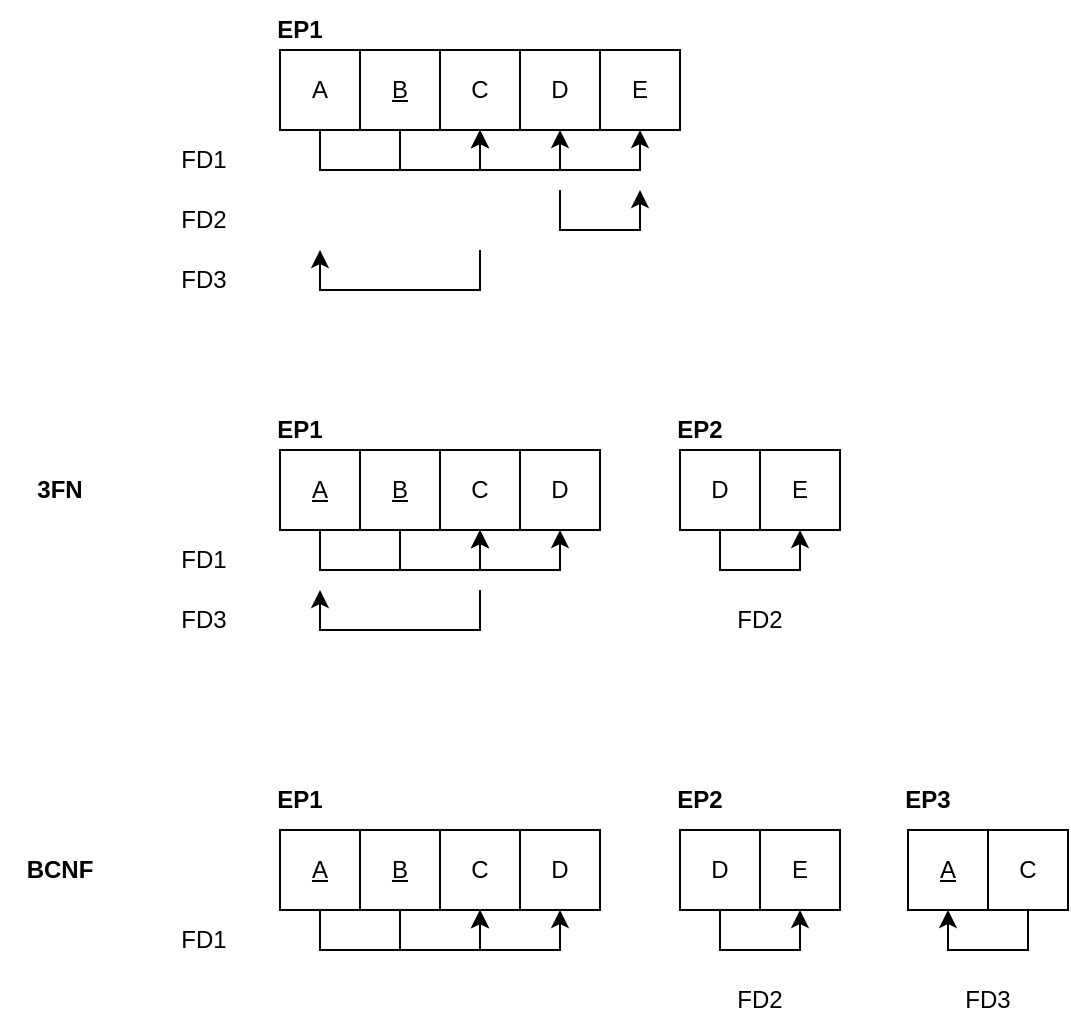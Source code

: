 <mxfile version="21.1.2" type="device">
  <diagram name="Page-1" id="RLY62JNfli0kCJG0wBf4">
    <mxGraphModel dx="1478" dy="826" grid="1" gridSize="10" guides="1" tooltips="1" connect="1" arrows="1" fold="1" page="1" pageScale="1" pageWidth="827" pageHeight="1169" math="0" shadow="0">
      <root>
        <mxCell id="0" />
        <mxCell id="1" parent="0" />
        <mxCell id="gDdGJmrrOVjuySJACGnp-16" style="edgeStyle=orthogonalEdgeStyle;rounded=0;orthogonalLoop=1;jettySize=auto;html=1;exitX=0.5;exitY=1;exitDx=0;exitDy=0;entryX=0.5;entryY=1;entryDx=0;entryDy=0;" edge="1" parent="1" source="gDdGJmrrOVjuySJACGnp-1" target="gDdGJmrrOVjuySJACGnp-3">
          <mxGeometry relative="1" as="geometry" />
        </mxCell>
        <mxCell id="gDdGJmrrOVjuySJACGnp-17" style="edgeStyle=orthogonalEdgeStyle;rounded=0;orthogonalLoop=1;jettySize=auto;html=1;exitX=0.5;exitY=1;exitDx=0;exitDy=0;entryX=0.5;entryY=1;entryDx=0;entryDy=0;" edge="1" parent="1" source="gDdGJmrrOVjuySJACGnp-1" target="gDdGJmrrOVjuySJACGnp-4">
          <mxGeometry relative="1" as="geometry" />
        </mxCell>
        <mxCell id="gDdGJmrrOVjuySJACGnp-18" style="edgeStyle=orthogonalEdgeStyle;rounded=0;orthogonalLoop=1;jettySize=auto;html=1;exitX=0.5;exitY=1;exitDx=0;exitDy=0;entryX=0.5;entryY=1;entryDx=0;entryDy=0;" edge="1" parent="1" source="gDdGJmrrOVjuySJACGnp-1" target="gDdGJmrrOVjuySJACGnp-5">
          <mxGeometry relative="1" as="geometry" />
        </mxCell>
        <mxCell id="gDdGJmrrOVjuySJACGnp-1" value="A" style="rounded=0;whiteSpace=wrap;html=1;" vertex="1" parent="1">
          <mxGeometry x="120" y="200" width="40" height="40" as="geometry" />
        </mxCell>
        <mxCell id="gDdGJmrrOVjuySJACGnp-19" style="edgeStyle=orthogonalEdgeStyle;rounded=0;orthogonalLoop=1;jettySize=auto;html=1;exitX=0.5;exitY=1;exitDx=0;exitDy=0;entryX=0.5;entryY=1;entryDx=0;entryDy=0;" edge="1" parent="1" source="gDdGJmrrOVjuySJACGnp-2" target="gDdGJmrrOVjuySJACGnp-3">
          <mxGeometry relative="1" as="geometry" />
        </mxCell>
        <mxCell id="gDdGJmrrOVjuySJACGnp-2" value="&lt;u&gt;B&lt;/u&gt;" style="rounded=0;whiteSpace=wrap;html=1;" vertex="1" parent="1">
          <mxGeometry x="160" y="200" width="40" height="40" as="geometry" />
        </mxCell>
        <mxCell id="gDdGJmrrOVjuySJACGnp-23" style="edgeStyle=orthogonalEdgeStyle;rounded=0;orthogonalLoop=1;jettySize=auto;html=1;" edge="1" parent="1">
          <mxGeometry relative="1" as="geometry">
            <mxPoint x="220" y="300" as="sourcePoint" />
            <mxPoint x="140" y="300" as="targetPoint" />
            <Array as="points">
              <mxPoint x="220" y="320" />
              <mxPoint x="140" y="320" />
            </Array>
          </mxGeometry>
        </mxCell>
        <mxCell id="gDdGJmrrOVjuySJACGnp-3" value="C" style="rounded=0;whiteSpace=wrap;html=1;" vertex="1" parent="1">
          <mxGeometry x="200" y="200" width="40" height="40" as="geometry" />
        </mxCell>
        <mxCell id="gDdGJmrrOVjuySJACGnp-22" style="edgeStyle=orthogonalEdgeStyle;rounded=0;orthogonalLoop=1;jettySize=auto;html=1;" edge="1" parent="1">
          <mxGeometry relative="1" as="geometry">
            <mxPoint x="260" y="270" as="sourcePoint" />
            <mxPoint x="300" y="270" as="targetPoint" />
            <Array as="points">
              <mxPoint x="260" y="290" />
              <mxPoint x="300" y="290" />
            </Array>
          </mxGeometry>
        </mxCell>
        <mxCell id="gDdGJmrrOVjuySJACGnp-4" value="D" style="rounded=0;whiteSpace=wrap;html=1;" vertex="1" parent="1">
          <mxGeometry x="240" y="200" width="40" height="40" as="geometry" />
        </mxCell>
        <mxCell id="gDdGJmrrOVjuySJACGnp-5" value="E" style="rounded=0;whiteSpace=wrap;html=1;" vertex="1" parent="1">
          <mxGeometry x="280" y="200" width="40" height="40" as="geometry" />
        </mxCell>
        <mxCell id="gDdGJmrrOVjuySJACGnp-20" value="FD1" style="text;html=1;strokeColor=none;fillColor=none;align=center;verticalAlign=middle;whiteSpace=wrap;rounded=0;" vertex="1" parent="1">
          <mxGeometry x="52" y="240" width="60" height="30" as="geometry" />
        </mxCell>
        <mxCell id="gDdGJmrrOVjuySJACGnp-24" value="FD2" style="text;html=1;strokeColor=none;fillColor=none;align=center;verticalAlign=middle;whiteSpace=wrap;rounded=0;" vertex="1" parent="1">
          <mxGeometry x="52" y="270" width="60" height="30" as="geometry" />
        </mxCell>
        <mxCell id="gDdGJmrrOVjuySJACGnp-25" value="FD3" style="text;html=1;strokeColor=none;fillColor=none;align=center;verticalAlign=middle;whiteSpace=wrap;rounded=0;" vertex="1" parent="1">
          <mxGeometry x="52" y="300" width="60" height="30" as="geometry" />
        </mxCell>
        <mxCell id="gDdGJmrrOVjuySJACGnp-28" style="edgeStyle=orthogonalEdgeStyle;rounded=0;orthogonalLoop=1;jettySize=auto;html=1;exitX=0.5;exitY=1;exitDx=0;exitDy=0;entryX=0.5;entryY=1;entryDx=0;entryDy=0;" edge="1" source="gDdGJmrrOVjuySJACGnp-31" target="gDdGJmrrOVjuySJACGnp-35" parent="1">
          <mxGeometry relative="1" as="geometry" />
        </mxCell>
        <mxCell id="gDdGJmrrOVjuySJACGnp-29" style="edgeStyle=orthogonalEdgeStyle;rounded=0;orthogonalLoop=1;jettySize=auto;html=1;exitX=0.5;exitY=1;exitDx=0;exitDy=0;entryX=0.5;entryY=1;entryDx=0;entryDy=0;" edge="1" source="gDdGJmrrOVjuySJACGnp-31" target="gDdGJmrrOVjuySJACGnp-37" parent="1">
          <mxGeometry relative="1" as="geometry" />
        </mxCell>
        <mxCell id="gDdGJmrrOVjuySJACGnp-31" value="&lt;u&gt;A&lt;/u&gt;" style="rounded=0;whiteSpace=wrap;html=1;" vertex="1" parent="1">
          <mxGeometry x="120" y="400" width="40" height="40" as="geometry" />
        </mxCell>
        <mxCell id="gDdGJmrrOVjuySJACGnp-32" style="edgeStyle=orthogonalEdgeStyle;rounded=0;orthogonalLoop=1;jettySize=auto;html=1;exitX=0.5;exitY=1;exitDx=0;exitDy=0;entryX=0.5;entryY=1;entryDx=0;entryDy=0;" edge="1" source="gDdGJmrrOVjuySJACGnp-33" target="gDdGJmrrOVjuySJACGnp-35" parent="1">
          <mxGeometry relative="1" as="geometry" />
        </mxCell>
        <mxCell id="gDdGJmrrOVjuySJACGnp-33" value="&lt;u&gt;B&lt;/u&gt;" style="rounded=0;whiteSpace=wrap;html=1;" vertex="1" parent="1">
          <mxGeometry x="160" y="400" width="40" height="40" as="geometry" />
        </mxCell>
        <mxCell id="gDdGJmrrOVjuySJACGnp-34" style="edgeStyle=orthogonalEdgeStyle;rounded=0;orthogonalLoop=1;jettySize=auto;html=1;" edge="1" parent="1">
          <mxGeometry relative="1" as="geometry">
            <mxPoint x="220" y="470" as="sourcePoint" />
            <mxPoint x="140" y="470" as="targetPoint" />
            <Array as="points">
              <mxPoint x="220" y="490" />
              <mxPoint x="140" y="490" />
            </Array>
          </mxGeometry>
        </mxCell>
        <mxCell id="gDdGJmrrOVjuySJACGnp-35" value="C" style="rounded=0;whiteSpace=wrap;html=1;" vertex="1" parent="1">
          <mxGeometry x="200" y="400" width="40" height="40" as="geometry" />
        </mxCell>
        <mxCell id="gDdGJmrrOVjuySJACGnp-36" style="edgeStyle=orthogonalEdgeStyle;rounded=0;orthogonalLoop=1;jettySize=auto;html=1;" edge="1" parent="1">
          <mxGeometry relative="1" as="geometry">
            <mxPoint x="340" y="440" as="sourcePoint" />
            <mxPoint x="380" y="440" as="targetPoint" />
            <Array as="points">
              <mxPoint x="340" y="460" />
              <mxPoint x="380" y="460" />
            </Array>
          </mxGeometry>
        </mxCell>
        <mxCell id="gDdGJmrrOVjuySJACGnp-37" value="D" style="rounded=0;whiteSpace=wrap;html=1;" vertex="1" parent="1">
          <mxGeometry x="240" y="400" width="40" height="40" as="geometry" />
        </mxCell>
        <mxCell id="gDdGJmrrOVjuySJACGnp-39" value="FD1" style="text;html=1;strokeColor=none;fillColor=none;align=center;verticalAlign=middle;whiteSpace=wrap;rounded=0;" vertex="1" parent="1">
          <mxGeometry x="52" y="440" width="60" height="30" as="geometry" />
        </mxCell>
        <mxCell id="gDdGJmrrOVjuySJACGnp-40" value="FD2" style="text;html=1;strokeColor=none;fillColor=none;align=center;verticalAlign=middle;whiteSpace=wrap;rounded=0;" vertex="1" parent="1">
          <mxGeometry x="330" y="470" width="60" height="30" as="geometry" />
        </mxCell>
        <mxCell id="gDdGJmrrOVjuySJACGnp-41" value="FD3" style="text;html=1;strokeColor=none;fillColor=none;align=center;verticalAlign=middle;whiteSpace=wrap;rounded=0;" vertex="1" parent="1">
          <mxGeometry x="52" y="470" width="60" height="30" as="geometry" />
        </mxCell>
        <mxCell id="gDdGJmrrOVjuySJACGnp-42" value="3FN" style="text;html=1;strokeColor=none;fillColor=none;align=center;verticalAlign=middle;whiteSpace=wrap;rounded=0;fontStyle=1" vertex="1" parent="1">
          <mxGeometry x="-20" y="405" width="60" height="30" as="geometry" />
        </mxCell>
        <mxCell id="gDdGJmrrOVjuySJACGnp-44" value="D" style="rounded=0;whiteSpace=wrap;html=1;" vertex="1" parent="1">
          <mxGeometry x="320" y="400" width="40" height="40" as="geometry" />
        </mxCell>
        <mxCell id="gDdGJmrrOVjuySJACGnp-45" value="E" style="rounded=0;whiteSpace=wrap;html=1;" vertex="1" parent="1">
          <mxGeometry x="360" y="400" width="40" height="40" as="geometry" />
        </mxCell>
        <mxCell id="gDdGJmrrOVjuySJACGnp-46" value="EP1" style="text;html=1;strokeColor=none;fillColor=none;align=center;verticalAlign=middle;whiteSpace=wrap;rounded=0;fontStyle=1" vertex="1" parent="1">
          <mxGeometry x="100" y="375" width="60" height="30" as="geometry" />
        </mxCell>
        <mxCell id="gDdGJmrrOVjuySJACGnp-47" value="EP2" style="text;html=1;strokeColor=none;fillColor=none;align=center;verticalAlign=middle;whiteSpace=wrap;rounded=0;fontStyle=1" vertex="1" parent="1">
          <mxGeometry x="300" y="375" width="60" height="30" as="geometry" />
        </mxCell>
        <mxCell id="gDdGJmrrOVjuySJACGnp-48" value="EP1" style="text;html=1;strokeColor=none;fillColor=none;align=center;verticalAlign=middle;whiteSpace=wrap;rounded=0;fontStyle=1" vertex="1" parent="1">
          <mxGeometry x="100" y="175" width="60" height="30" as="geometry" />
        </mxCell>
        <mxCell id="gDdGJmrrOVjuySJACGnp-49" style="edgeStyle=orthogonalEdgeStyle;rounded=0;orthogonalLoop=1;jettySize=auto;html=1;exitX=0.5;exitY=1;exitDx=0;exitDy=0;entryX=0.5;entryY=1;entryDx=0;entryDy=0;" edge="1" source="gDdGJmrrOVjuySJACGnp-51" target="gDdGJmrrOVjuySJACGnp-55" parent="1">
          <mxGeometry relative="1" as="geometry" />
        </mxCell>
        <mxCell id="gDdGJmrrOVjuySJACGnp-50" style="edgeStyle=orthogonalEdgeStyle;rounded=0;orthogonalLoop=1;jettySize=auto;html=1;exitX=0.5;exitY=1;exitDx=0;exitDy=0;entryX=0.5;entryY=1;entryDx=0;entryDy=0;" edge="1" source="gDdGJmrrOVjuySJACGnp-51" target="gDdGJmrrOVjuySJACGnp-57" parent="1">
          <mxGeometry relative="1" as="geometry" />
        </mxCell>
        <mxCell id="gDdGJmrrOVjuySJACGnp-51" value="&lt;u&gt;A&lt;/u&gt;" style="rounded=0;whiteSpace=wrap;html=1;" vertex="1" parent="1">
          <mxGeometry x="120" y="590" width="40" height="40" as="geometry" />
        </mxCell>
        <mxCell id="gDdGJmrrOVjuySJACGnp-52" style="edgeStyle=orthogonalEdgeStyle;rounded=0;orthogonalLoop=1;jettySize=auto;html=1;exitX=0.5;exitY=1;exitDx=0;exitDy=0;entryX=0.5;entryY=1;entryDx=0;entryDy=0;" edge="1" source="gDdGJmrrOVjuySJACGnp-53" target="gDdGJmrrOVjuySJACGnp-55" parent="1">
          <mxGeometry relative="1" as="geometry" />
        </mxCell>
        <mxCell id="gDdGJmrrOVjuySJACGnp-53" value="&lt;u&gt;B&lt;/u&gt;" style="rounded=0;whiteSpace=wrap;html=1;" vertex="1" parent="1">
          <mxGeometry x="160" y="590" width="40" height="40" as="geometry" />
        </mxCell>
        <mxCell id="gDdGJmrrOVjuySJACGnp-55" value="C" style="rounded=0;whiteSpace=wrap;html=1;" vertex="1" parent="1">
          <mxGeometry x="200" y="590" width="40" height="40" as="geometry" />
        </mxCell>
        <mxCell id="gDdGJmrrOVjuySJACGnp-56" style="edgeStyle=orthogonalEdgeStyle;rounded=0;orthogonalLoop=1;jettySize=auto;html=1;" edge="1" parent="1">
          <mxGeometry relative="1" as="geometry">
            <mxPoint x="340" y="630" as="sourcePoint" />
            <mxPoint x="380" y="630" as="targetPoint" />
            <Array as="points">
              <mxPoint x="340" y="650" />
              <mxPoint x="380" y="650" />
            </Array>
          </mxGeometry>
        </mxCell>
        <mxCell id="gDdGJmrrOVjuySJACGnp-57" value="D" style="rounded=0;whiteSpace=wrap;html=1;" vertex="1" parent="1">
          <mxGeometry x="240" y="590" width="40" height="40" as="geometry" />
        </mxCell>
        <mxCell id="gDdGJmrrOVjuySJACGnp-58" value="FD1" style="text;html=1;strokeColor=none;fillColor=none;align=center;verticalAlign=middle;whiteSpace=wrap;rounded=0;" vertex="1" parent="1">
          <mxGeometry x="52" y="630" width="60" height="30" as="geometry" />
        </mxCell>
        <mxCell id="gDdGJmrrOVjuySJACGnp-59" value="FD2" style="text;html=1;strokeColor=none;fillColor=none;align=center;verticalAlign=middle;whiteSpace=wrap;rounded=0;" vertex="1" parent="1">
          <mxGeometry x="330" y="660" width="60" height="30" as="geometry" />
        </mxCell>
        <mxCell id="gDdGJmrrOVjuySJACGnp-61" value="BCNF" style="text;html=1;strokeColor=none;fillColor=none;align=center;verticalAlign=middle;whiteSpace=wrap;rounded=0;fontStyle=1" vertex="1" parent="1">
          <mxGeometry x="-20" y="595" width="60" height="30" as="geometry" />
        </mxCell>
        <mxCell id="gDdGJmrrOVjuySJACGnp-62" value="D" style="rounded=0;whiteSpace=wrap;html=1;" vertex="1" parent="1">
          <mxGeometry x="320" y="590" width="40" height="40" as="geometry" />
        </mxCell>
        <mxCell id="gDdGJmrrOVjuySJACGnp-63" value="E" style="rounded=0;whiteSpace=wrap;html=1;" vertex="1" parent="1">
          <mxGeometry x="360" y="590" width="40" height="40" as="geometry" />
        </mxCell>
        <mxCell id="gDdGJmrrOVjuySJACGnp-64" value="EP1" style="text;html=1;strokeColor=none;fillColor=none;align=center;verticalAlign=middle;whiteSpace=wrap;rounded=0;fontStyle=1" vertex="1" parent="1">
          <mxGeometry x="100" y="560" width="60" height="30" as="geometry" />
        </mxCell>
        <mxCell id="gDdGJmrrOVjuySJACGnp-65" value="EP2" style="text;html=1;strokeColor=none;fillColor=none;align=center;verticalAlign=middle;whiteSpace=wrap;rounded=0;fontStyle=1" vertex="1" parent="1">
          <mxGeometry x="300" y="560" width="60" height="30" as="geometry" />
        </mxCell>
        <mxCell id="gDdGJmrrOVjuySJACGnp-67" value="FD3" style="text;html=1;strokeColor=none;fillColor=none;align=center;verticalAlign=middle;whiteSpace=wrap;rounded=0;" vertex="1" parent="1">
          <mxGeometry x="444" y="660" width="60" height="30" as="geometry" />
        </mxCell>
        <mxCell id="gDdGJmrrOVjuySJACGnp-68" value="&lt;u&gt;A&lt;/u&gt;" style="rounded=0;whiteSpace=wrap;html=1;" vertex="1" parent="1">
          <mxGeometry x="434" y="590" width="40" height="40" as="geometry" />
        </mxCell>
        <mxCell id="gDdGJmrrOVjuySJACGnp-71" style="edgeStyle=orthogonalEdgeStyle;rounded=0;orthogonalLoop=1;jettySize=auto;html=1;exitX=0.5;exitY=1;exitDx=0;exitDy=0;entryX=0.5;entryY=1;entryDx=0;entryDy=0;" edge="1" parent="1" source="gDdGJmrrOVjuySJACGnp-69" target="gDdGJmrrOVjuySJACGnp-68">
          <mxGeometry relative="1" as="geometry" />
        </mxCell>
        <mxCell id="gDdGJmrrOVjuySJACGnp-69" value="C" style="rounded=0;whiteSpace=wrap;html=1;" vertex="1" parent="1">
          <mxGeometry x="474" y="590" width="40" height="40" as="geometry" />
        </mxCell>
        <mxCell id="gDdGJmrrOVjuySJACGnp-70" value="EP3" style="text;html=1;strokeColor=none;fillColor=none;align=center;verticalAlign=middle;whiteSpace=wrap;rounded=0;fontStyle=1" vertex="1" parent="1">
          <mxGeometry x="414" y="560" width="60" height="30" as="geometry" />
        </mxCell>
      </root>
    </mxGraphModel>
  </diagram>
</mxfile>
